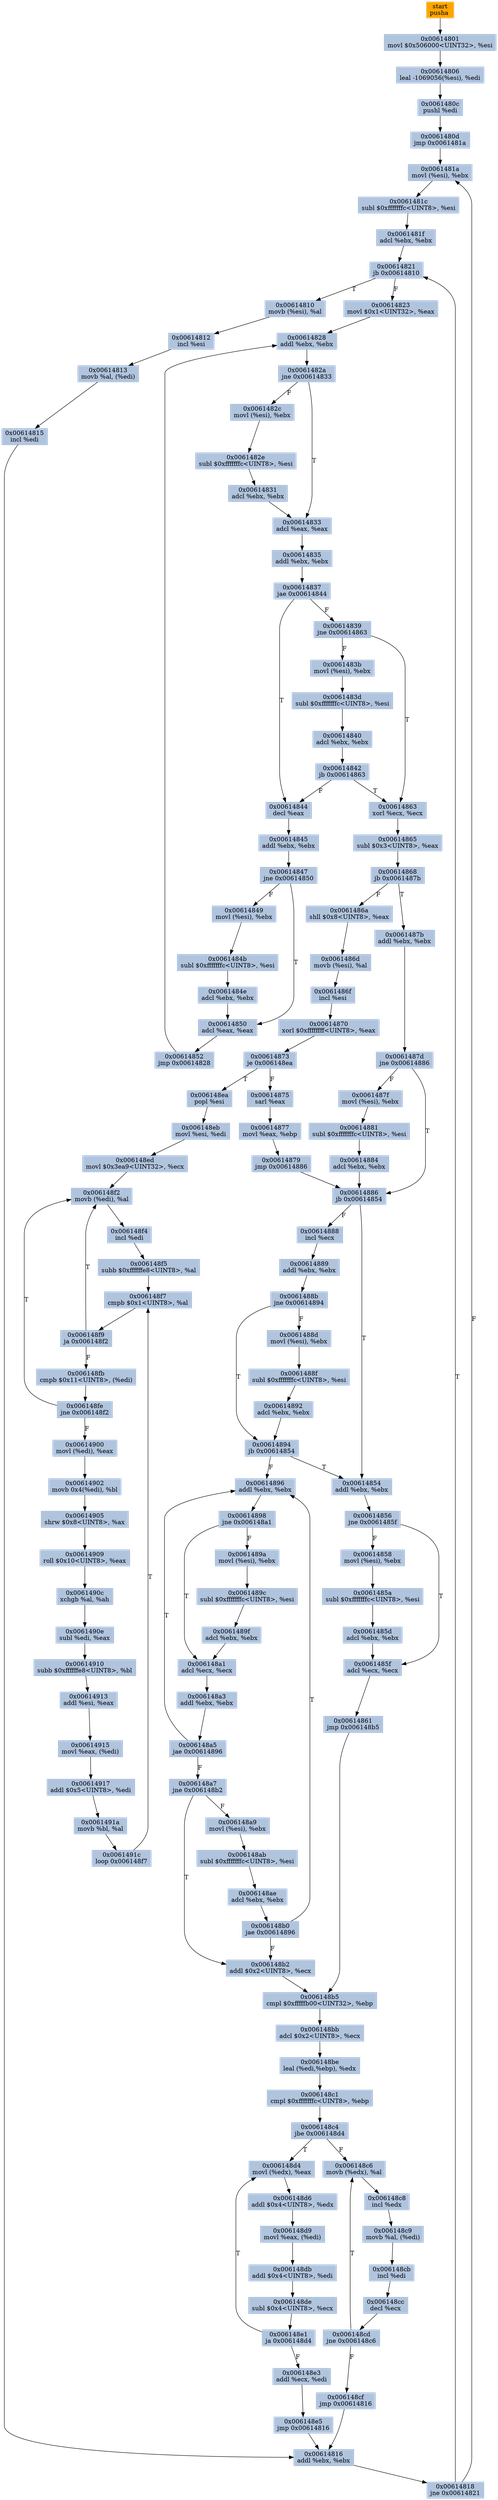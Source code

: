 digraph G {
node[shape=rectangle,style=filled,fillcolor=lightsteelblue,color=lightsteelblue]
bgcolor="transparent"
a0x00614800pusha_[label="start\npusha ",fillcolor="orange",color="lightgrey"];
a0x00614801movl_0x506000UINT32_esi[label="0x00614801\nmovl $0x506000<UINT32>, %esi"];
a0x00614806leal__1069056esi__edi[label="0x00614806\nleal -1069056(%esi), %edi"];
a0x0061480cpushl_edi[label="0x0061480c\npushl %edi"];
a0x0061480djmp_0x0061481a[label="0x0061480d\njmp 0x0061481a"];
a0x0061481amovl_esi__ebx[label="0x0061481a\nmovl (%esi), %ebx"];
a0x0061481csubl_0xfffffffcUINT8_esi[label="0x0061481c\nsubl $0xfffffffc<UINT8>, %esi"];
a0x0061481fadcl_ebx_ebx[label="0x0061481f\nadcl %ebx, %ebx"];
a0x00614821jb_0x00614810[label="0x00614821\njb 0x00614810"];
a0x00614810movb_esi__al[label="0x00614810\nmovb (%esi), %al"];
a0x00614812incl_esi[label="0x00614812\nincl %esi"];
a0x00614813movb_al_edi_[label="0x00614813\nmovb %al, (%edi)"];
a0x00614815incl_edi[label="0x00614815\nincl %edi"];
a0x00614816addl_ebx_ebx[label="0x00614816\naddl %ebx, %ebx"];
a0x00614818jne_0x00614821[label="0x00614818\njne 0x00614821"];
a0x00614823movl_0x1UINT32_eax[label="0x00614823\nmovl $0x1<UINT32>, %eax"];
a0x00614828addl_ebx_ebx[label="0x00614828\naddl %ebx, %ebx"];
a0x0061482ajne_0x00614833[label="0x0061482a\njne 0x00614833"];
a0x00614833adcl_eax_eax[label="0x00614833\nadcl %eax, %eax"];
a0x00614835addl_ebx_ebx[label="0x00614835\naddl %ebx, %ebx"];
a0x00614837jae_0x00614844[label="0x00614837\njae 0x00614844"];
a0x00614839jne_0x00614863[label="0x00614839\njne 0x00614863"];
a0x00614863xorl_ecx_ecx[label="0x00614863\nxorl %ecx, %ecx"];
a0x00614865subl_0x3UINT8_eax[label="0x00614865\nsubl $0x3<UINT8>, %eax"];
a0x00614868jb_0x0061487b[label="0x00614868\njb 0x0061487b"];
a0x0061486ashll_0x8UINT8_eax[label="0x0061486a\nshll $0x8<UINT8>, %eax"];
a0x0061486dmovb_esi__al[label="0x0061486d\nmovb (%esi), %al"];
a0x0061486fincl_esi[label="0x0061486f\nincl %esi"];
a0x00614870xorl_0xffffffffUINT8_eax[label="0x00614870\nxorl $0xffffffff<UINT8>, %eax"];
a0x00614873je_0x006148ea[label="0x00614873\nje 0x006148ea"];
a0x00614875sarl_eax[label="0x00614875\nsarl %eax"];
a0x00614877movl_eax_ebp[label="0x00614877\nmovl %eax, %ebp"];
a0x00614879jmp_0x00614886[label="0x00614879\njmp 0x00614886"];
a0x00614886jb_0x00614854[label="0x00614886\njb 0x00614854"];
a0x00614854addl_ebx_ebx[label="0x00614854\naddl %ebx, %ebx"];
a0x00614856jne_0x0061485f[label="0x00614856\njne 0x0061485f"];
a0x0061485fadcl_ecx_ecx[label="0x0061485f\nadcl %ecx, %ecx"];
a0x00614861jmp_0x006148b5[label="0x00614861\njmp 0x006148b5"];
a0x006148b5cmpl_0xfffffb00UINT32_ebp[label="0x006148b5\ncmpl $0xfffffb00<UINT32>, %ebp"];
a0x006148bbadcl_0x2UINT8_ecx[label="0x006148bb\nadcl $0x2<UINT8>, %ecx"];
a0x006148beleal_ediebp__edx[label="0x006148be\nleal (%edi,%ebp), %edx"];
a0x006148c1cmpl_0xfffffffcUINT8_ebp[label="0x006148c1\ncmpl $0xfffffffc<UINT8>, %ebp"];
a0x006148c4jbe_0x006148d4[label="0x006148c4\njbe 0x006148d4"];
a0x006148d4movl_edx__eax[label="0x006148d4\nmovl (%edx), %eax"];
a0x006148d6addl_0x4UINT8_edx[label="0x006148d6\naddl $0x4<UINT8>, %edx"];
a0x006148d9movl_eax_edi_[label="0x006148d9\nmovl %eax, (%edi)"];
a0x006148dbaddl_0x4UINT8_edi[label="0x006148db\naddl $0x4<UINT8>, %edi"];
a0x006148desubl_0x4UINT8_ecx[label="0x006148de\nsubl $0x4<UINT8>, %ecx"];
a0x006148e1ja_0x006148d4[label="0x006148e1\nja 0x006148d4"];
a0x006148e3addl_ecx_edi[label="0x006148e3\naddl %ecx, %edi"];
a0x006148e5jmp_0x00614816[label="0x006148e5\njmp 0x00614816"];
a0x0061482cmovl_esi__ebx[label="0x0061482c\nmovl (%esi), %ebx"];
a0x0061482esubl_0xfffffffcUINT8_esi[label="0x0061482e\nsubl $0xfffffffc<UINT8>, %esi"];
a0x00614831adcl_ebx_ebx[label="0x00614831\nadcl %ebx, %ebx"];
a0x0061487baddl_ebx_ebx[label="0x0061487b\naddl %ebx, %ebx"];
a0x0061487djne_0x00614886[label="0x0061487d\njne 0x00614886"];
a0x00614888incl_ecx[label="0x00614888\nincl %ecx"];
a0x00614889addl_ebx_ebx[label="0x00614889\naddl %ebx, %ebx"];
a0x0061488bjne_0x00614894[label="0x0061488b\njne 0x00614894"];
a0x00614894jb_0x00614854[label="0x00614894\njb 0x00614854"];
a0x00614896addl_ebx_ebx[label="0x00614896\naddl %ebx, %ebx"];
a0x00614898jne_0x006148a1[label="0x00614898\njne 0x006148a1"];
a0x006148a1adcl_ecx_ecx[label="0x006148a1\nadcl %ecx, %ecx"];
a0x006148a3addl_ebx_ebx[label="0x006148a3\naddl %ebx, %ebx"];
a0x006148a5jae_0x00614896[label="0x006148a5\njae 0x00614896"];
a0x006148a7jne_0x006148b2[label="0x006148a7\njne 0x006148b2"];
a0x006148b2addl_0x2UINT8_ecx[label="0x006148b2\naddl $0x2<UINT8>, %ecx"];
a0x0061483bmovl_esi__ebx[label="0x0061483b\nmovl (%esi), %ebx"];
a0x0061483dsubl_0xfffffffcUINT8_esi[label="0x0061483d\nsubl $0xfffffffc<UINT8>, %esi"];
a0x00614840adcl_ebx_ebx[label="0x00614840\nadcl %ebx, %ebx"];
a0x00614842jb_0x00614863[label="0x00614842\njb 0x00614863"];
a0x0061488dmovl_esi__ebx[label="0x0061488d\nmovl (%esi), %ebx"];
a0x0061488fsubl_0xfffffffcUINT8_esi[label="0x0061488f\nsubl $0xfffffffc<UINT8>, %esi"];
a0x00614892adcl_ebx_ebx[label="0x00614892\nadcl %ebx, %ebx"];
a0x00614858movl_esi__ebx[label="0x00614858\nmovl (%esi), %ebx"];
a0x0061485asubl_0xfffffffcUINT8_esi[label="0x0061485a\nsubl $0xfffffffc<UINT8>, %esi"];
a0x0061485dadcl_ebx_ebx[label="0x0061485d\nadcl %ebx, %ebx"];
a0x00614844decl_eax[label="0x00614844\ndecl %eax"];
a0x00614845addl_ebx_ebx[label="0x00614845\naddl %ebx, %ebx"];
a0x00614847jne_0x00614850[label="0x00614847\njne 0x00614850"];
a0x00614850adcl_eax_eax[label="0x00614850\nadcl %eax, %eax"];
a0x00614852jmp_0x00614828[label="0x00614852\njmp 0x00614828"];
a0x006148c6movb_edx__al[label="0x006148c6\nmovb (%edx), %al"];
a0x006148c8incl_edx[label="0x006148c8\nincl %edx"];
a0x006148c9movb_al_edi_[label="0x006148c9\nmovb %al, (%edi)"];
a0x006148cbincl_edi[label="0x006148cb\nincl %edi"];
a0x006148ccdecl_ecx[label="0x006148cc\ndecl %ecx"];
a0x006148cdjne_0x006148c6[label="0x006148cd\njne 0x006148c6"];
a0x006148cfjmp_0x00614816[label="0x006148cf\njmp 0x00614816"];
a0x0061489amovl_esi__ebx[label="0x0061489a\nmovl (%esi), %ebx"];
a0x0061489csubl_0xfffffffcUINT8_esi[label="0x0061489c\nsubl $0xfffffffc<UINT8>, %esi"];
a0x0061489fadcl_ebx_ebx[label="0x0061489f\nadcl %ebx, %ebx"];
a0x00614849movl_esi__ebx[label="0x00614849\nmovl (%esi), %ebx"];
a0x0061484bsubl_0xfffffffcUINT8_esi[label="0x0061484b\nsubl $0xfffffffc<UINT8>, %esi"];
a0x0061484eadcl_ebx_ebx[label="0x0061484e\nadcl %ebx, %ebx"];
a0x006148a9movl_esi__ebx[label="0x006148a9\nmovl (%esi), %ebx"];
a0x006148absubl_0xfffffffcUINT8_esi[label="0x006148ab\nsubl $0xfffffffc<UINT8>, %esi"];
a0x006148aeadcl_ebx_ebx[label="0x006148ae\nadcl %ebx, %ebx"];
a0x006148b0jae_0x00614896[label="0x006148b0\njae 0x00614896"];
a0x0061487fmovl_esi__ebx[label="0x0061487f\nmovl (%esi), %ebx"];
a0x00614881subl_0xfffffffcUINT8_esi[label="0x00614881\nsubl $0xfffffffc<UINT8>, %esi"];
a0x00614884adcl_ebx_ebx[label="0x00614884\nadcl %ebx, %ebx"];
a0x006148eapopl_esi[label="0x006148ea\npopl %esi"];
a0x006148ebmovl_esi_edi[label="0x006148eb\nmovl %esi, %edi"];
a0x006148edmovl_0x3ea9UINT32_ecx[label="0x006148ed\nmovl $0x3ea9<UINT32>, %ecx"];
a0x006148f2movb_edi__al[label="0x006148f2\nmovb (%edi), %al"];
a0x006148f4incl_edi[label="0x006148f4\nincl %edi"];
a0x006148f5subb_0xffffffe8UINT8_al[label="0x006148f5\nsubb $0xffffffe8<UINT8>, %al"];
a0x006148f7cmpb_0x1UINT8_al[label="0x006148f7\ncmpb $0x1<UINT8>, %al"];
a0x006148f9ja_0x006148f2[label="0x006148f9\nja 0x006148f2"];
a0x006148fbcmpb_0x11UINT8_edi_[label="0x006148fb\ncmpb $0x11<UINT8>, (%edi)"];
a0x006148fejne_0x006148f2[label="0x006148fe\njne 0x006148f2"];
a0x00614900movl_edi__eax[label="0x00614900\nmovl (%edi), %eax"];
a0x00614902movb_0x4edi__bl[label="0x00614902\nmovb 0x4(%edi), %bl"];
a0x00614905shrw_0x8UINT8_ax[label="0x00614905\nshrw $0x8<UINT8>, %ax"];
a0x00614909roll_0x10UINT8_eax[label="0x00614909\nroll $0x10<UINT8>, %eax"];
a0x0061490cxchgb_al_ah[label="0x0061490c\nxchgb %al, %ah"];
a0x0061490esubl_edi_eax[label="0x0061490e\nsubl %edi, %eax"];
a0x00614910subb_0xffffffe8UINT8_bl[label="0x00614910\nsubb $0xffffffe8<UINT8>, %bl"];
a0x00614913addl_esi_eax[label="0x00614913\naddl %esi, %eax"];
a0x00614915movl_eax_edi_[label="0x00614915\nmovl %eax, (%edi)"];
a0x00614917addl_0x5UINT8_edi[label="0x00614917\naddl $0x5<UINT8>, %edi"];
a0x0061491amovb_bl_al[label="0x0061491a\nmovb %bl, %al"];
a0x0061491cloop_0x006148f7[label="0x0061491c\nloop 0x006148f7"];
a0x00614800pusha_ -> a0x00614801movl_0x506000UINT32_esi [color="#000000"];
a0x00614801movl_0x506000UINT32_esi -> a0x00614806leal__1069056esi__edi [color="#000000"];
a0x00614806leal__1069056esi__edi -> a0x0061480cpushl_edi [color="#000000"];
a0x0061480cpushl_edi -> a0x0061480djmp_0x0061481a [color="#000000"];
a0x0061480djmp_0x0061481a -> a0x0061481amovl_esi__ebx [color="#000000"];
a0x0061481amovl_esi__ebx -> a0x0061481csubl_0xfffffffcUINT8_esi [color="#000000"];
a0x0061481csubl_0xfffffffcUINT8_esi -> a0x0061481fadcl_ebx_ebx [color="#000000"];
a0x0061481fadcl_ebx_ebx -> a0x00614821jb_0x00614810 [color="#000000"];
a0x00614821jb_0x00614810 -> a0x00614810movb_esi__al [color="#000000",label="T"];
a0x00614810movb_esi__al -> a0x00614812incl_esi [color="#000000"];
a0x00614812incl_esi -> a0x00614813movb_al_edi_ [color="#000000"];
a0x00614813movb_al_edi_ -> a0x00614815incl_edi [color="#000000"];
a0x00614815incl_edi -> a0x00614816addl_ebx_ebx [color="#000000"];
a0x00614816addl_ebx_ebx -> a0x00614818jne_0x00614821 [color="#000000"];
a0x00614818jne_0x00614821 -> a0x00614821jb_0x00614810 [color="#000000",label="T"];
a0x00614821jb_0x00614810 -> a0x00614823movl_0x1UINT32_eax [color="#000000",label="F"];
a0x00614823movl_0x1UINT32_eax -> a0x00614828addl_ebx_ebx [color="#000000"];
a0x00614828addl_ebx_ebx -> a0x0061482ajne_0x00614833 [color="#000000"];
a0x0061482ajne_0x00614833 -> a0x00614833adcl_eax_eax [color="#000000",label="T"];
a0x00614833adcl_eax_eax -> a0x00614835addl_ebx_ebx [color="#000000"];
a0x00614835addl_ebx_ebx -> a0x00614837jae_0x00614844 [color="#000000"];
a0x00614837jae_0x00614844 -> a0x00614839jne_0x00614863 [color="#000000",label="F"];
a0x00614839jne_0x00614863 -> a0x00614863xorl_ecx_ecx [color="#000000",label="T"];
a0x00614863xorl_ecx_ecx -> a0x00614865subl_0x3UINT8_eax [color="#000000"];
a0x00614865subl_0x3UINT8_eax -> a0x00614868jb_0x0061487b [color="#000000"];
a0x00614868jb_0x0061487b -> a0x0061486ashll_0x8UINT8_eax [color="#000000",label="F"];
a0x0061486ashll_0x8UINT8_eax -> a0x0061486dmovb_esi__al [color="#000000"];
a0x0061486dmovb_esi__al -> a0x0061486fincl_esi [color="#000000"];
a0x0061486fincl_esi -> a0x00614870xorl_0xffffffffUINT8_eax [color="#000000"];
a0x00614870xorl_0xffffffffUINT8_eax -> a0x00614873je_0x006148ea [color="#000000"];
a0x00614873je_0x006148ea -> a0x00614875sarl_eax [color="#000000",label="F"];
a0x00614875sarl_eax -> a0x00614877movl_eax_ebp [color="#000000"];
a0x00614877movl_eax_ebp -> a0x00614879jmp_0x00614886 [color="#000000"];
a0x00614879jmp_0x00614886 -> a0x00614886jb_0x00614854 [color="#000000"];
a0x00614886jb_0x00614854 -> a0x00614854addl_ebx_ebx [color="#000000",label="T"];
a0x00614854addl_ebx_ebx -> a0x00614856jne_0x0061485f [color="#000000"];
a0x00614856jne_0x0061485f -> a0x0061485fadcl_ecx_ecx [color="#000000",label="T"];
a0x0061485fadcl_ecx_ecx -> a0x00614861jmp_0x006148b5 [color="#000000"];
a0x00614861jmp_0x006148b5 -> a0x006148b5cmpl_0xfffffb00UINT32_ebp [color="#000000"];
a0x006148b5cmpl_0xfffffb00UINT32_ebp -> a0x006148bbadcl_0x2UINT8_ecx [color="#000000"];
a0x006148bbadcl_0x2UINT8_ecx -> a0x006148beleal_ediebp__edx [color="#000000"];
a0x006148beleal_ediebp__edx -> a0x006148c1cmpl_0xfffffffcUINT8_ebp [color="#000000"];
a0x006148c1cmpl_0xfffffffcUINT8_ebp -> a0x006148c4jbe_0x006148d4 [color="#000000"];
a0x006148c4jbe_0x006148d4 -> a0x006148d4movl_edx__eax [color="#000000",label="T"];
a0x006148d4movl_edx__eax -> a0x006148d6addl_0x4UINT8_edx [color="#000000"];
a0x006148d6addl_0x4UINT8_edx -> a0x006148d9movl_eax_edi_ [color="#000000"];
a0x006148d9movl_eax_edi_ -> a0x006148dbaddl_0x4UINT8_edi [color="#000000"];
a0x006148dbaddl_0x4UINT8_edi -> a0x006148desubl_0x4UINT8_ecx [color="#000000"];
a0x006148desubl_0x4UINT8_ecx -> a0x006148e1ja_0x006148d4 [color="#000000"];
a0x006148e1ja_0x006148d4 -> a0x006148e3addl_ecx_edi [color="#000000",label="F"];
a0x006148e3addl_ecx_edi -> a0x006148e5jmp_0x00614816 [color="#000000"];
a0x006148e5jmp_0x00614816 -> a0x00614816addl_ebx_ebx [color="#000000"];
a0x0061482ajne_0x00614833 -> a0x0061482cmovl_esi__ebx [color="#000000",label="F"];
a0x0061482cmovl_esi__ebx -> a0x0061482esubl_0xfffffffcUINT8_esi [color="#000000"];
a0x0061482esubl_0xfffffffcUINT8_esi -> a0x00614831adcl_ebx_ebx [color="#000000"];
a0x00614831adcl_ebx_ebx -> a0x00614833adcl_eax_eax [color="#000000"];
a0x00614868jb_0x0061487b -> a0x0061487baddl_ebx_ebx [color="#000000",label="T"];
a0x0061487baddl_ebx_ebx -> a0x0061487djne_0x00614886 [color="#000000"];
a0x0061487djne_0x00614886 -> a0x00614886jb_0x00614854 [color="#000000",label="T"];
a0x00614886jb_0x00614854 -> a0x00614888incl_ecx [color="#000000",label="F"];
a0x00614888incl_ecx -> a0x00614889addl_ebx_ebx [color="#000000"];
a0x00614889addl_ebx_ebx -> a0x0061488bjne_0x00614894 [color="#000000"];
a0x0061488bjne_0x00614894 -> a0x00614894jb_0x00614854 [color="#000000",label="T"];
a0x00614894jb_0x00614854 -> a0x00614854addl_ebx_ebx [color="#000000",label="T"];
a0x00614894jb_0x00614854 -> a0x00614896addl_ebx_ebx [color="#000000",label="F"];
a0x00614896addl_ebx_ebx -> a0x00614898jne_0x006148a1 [color="#000000"];
a0x00614898jne_0x006148a1 -> a0x006148a1adcl_ecx_ecx [color="#000000",label="T"];
a0x006148a1adcl_ecx_ecx -> a0x006148a3addl_ebx_ebx [color="#000000"];
a0x006148a3addl_ebx_ebx -> a0x006148a5jae_0x00614896 [color="#000000"];
a0x006148a5jae_0x00614896 -> a0x00614896addl_ebx_ebx [color="#000000",label="T"];
a0x006148a5jae_0x00614896 -> a0x006148a7jne_0x006148b2 [color="#000000",label="F"];
a0x006148a7jne_0x006148b2 -> a0x006148b2addl_0x2UINT8_ecx [color="#000000",label="T"];
a0x006148b2addl_0x2UINT8_ecx -> a0x006148b5cmpl_0xfffffb00UINT32_ebp [color="#000000"];
a0x006148e1ja_0x006148d4 -> a0x006148d4movl_edx__eax [color="#000000",label="T"];
a0x00614839jne_0x00614863 -> a0x0061483bmovl_esi__ebx [color="#000000",label="F"];
a0x0061483bmovl_esi__ebx -> a0x0061483dsubl_0xfffffffcUINT8_esi [color="#000000"];
a0x0061483dsubl_0xfffffffcUINT8_esi -> a0x00614840adcl_ebx_ebx [color="#000000"];
a0x00614840adcl_ebx_ebx -> a0x00614842jb_0x00614863 [color="#000000"];
a0x00614842jb_0x00614863 -> a0x00614863xorl_ecx_ecx [color="#000000",label="T"];
a0x00614818jne_0x00614821 -> a0x0061481amovl_esi__ebx [color="#000000",label="F"];
a0x0061488bjne_0x00614894 -> a0x0061488dmovl_esi__ebx [color="#000000",label="F"];
a0x0061488dmovl_esi__ebx -> a0x0061488fsubl_0xfffffffcUINT8_esi [color="#000000"];
a0x0061488fsubl_0xfffffffcUINT8_esi -> a0x00614892adcl_ebx_ebx [color="#000000"];
a0x00614892adcl_ebx_ebx -> a0x00614894jb_0x00614854 [color="#000000"];
a0x00614856jne_0x0061485f -> a0x00614858movl_esi__ebx [color="#000000",label="F"];
a0x00614858movl_esi__ebx -> a0x0061485asubl_0xfffffffcUINT8_esi [color="#000000"];
a0x0061485asubl_0xfffffffcUINT8_esi -> a0x0061485dadcl_ebx_ebx [color="#000000"];
a0x0061485dadcl_ebx_ebx -> a0x0061485fadcl_ecx_ecx [color="#000000"];
a0x00614837jae_0x00614844 -> a0x00614844decl_eax [color="#000000",label="T"];
a0x00614844decl_eax -> a0x00614845addl_ebx_ebx [color="#000000"];
a0x00614845addl_ebx_ebx -> a0x00614847jne_0x00614850 [color="#000000"];
a0x00614847jne_0x00614850 -> a0x00614850adcl_eax_eax [color="#000000",label="T"];
a0x00614850adcl_eax_eax -> a0x00614852jmp_0x00614828 [color="#000000"];
a0x00614852jmp_0x00614828 -> a0x00614828addl_ebx_ebx [color="#000000"];
a0x006148c4jbe_0x006148d4 -> a0x006148c6movb_edx__al [color="#000000",label="F"];
a0x006148c6movb_edx__al -> a0x006148c8incl_edx [color="#000000"];
a0x006148c8incl_edx -> a0x006148c9movb_al_edi_ [color="#000000"];
a0x006148c9movb_al_edi_ -> a0x006148cbincl_edi [color="#000000"];
a0x006148cbincl_edi -> a0x006148ccdecl_ecx [color="#000000"];
a0x006148ccdecl_ecx -> a0x006148cdjne_0x006148c6 [color="#000000"];
a0x006148cdjne_0x006148c6 -> a0x006148c6movb_edx__al [color="#000000",label="T"];
a0x006148cdjne_0x006148c6 -> a0x006148cfjmp_0x00614816 [color="#000000",label="F"];
a0x006148cfjmp_0x00614816 -> a0x00614816addl_ebx_ebx [color="#000000"];
a0x00614842jb_0x00614863 -> a0x00614844decl_eax [color="#000000",label="F"];
a0x00614898jne_0x006148a1 -> a0x0061489amovl_esi__ebx [color="#000000",label="F"];
a0x0061489amovl_esi__ebx -> a0x0061489csubl_0xfffffffcUINT8_esi [color="#000000"];
a0x0061489csubl_0xfffffffcUINT8_esi -> a0x0061489fadcl_ebx_ebx [color="#000000"];
a0x0061489fadcl_ebx_ebx -> a0x006148a1adcl_ecx_ecx [color="#000000"];
a0x00614847jne_0x00614850 -> a0x00614849movl_esi__ebx [color="#000000",label="F"];
a0x00614849movl_esi__ebx -> a0x0061484bsubl_0xfffffffcUINT8_esi [color="#000000"];
a0x0061484bsubl_0xfffffffcUINT8_esi -> a0x0061484eadcl_ebx_ebx [color="#000000"];
a0x0061484eadcl_ebx_ebx -> a0x00614850adcl_eax_eax [color="#000000"];
a0x006148a7jne_0x006148b2 -> a0x006148a9movl_esi__ebx [color="#000000",label="F"];
a0x006148a9movl_esi__ebx -> a0x006148absubl_0xfffffffcUINT8_esi [color="#000000"];
a0x006148absubl_0xfffffffcUINT8_esi -> a0x006148aeadcl_ebx_ebx [color="#000000"];
a0x006148aeadcl_ebx_ebx -> a0x006148b0jae_0x00614896 [color="#000000"];
a0x006148b0jae_0x00614896 -> a0x006148b2addl_0x2UINT8_ecx [color="#000000",label="F"];
a0x0061487djne_0x00614886 -> a0x0061487fmovl_esi__ebx [color="#000000",label="F"];
a0x0061487fmovl_esi__ebx -> a0x00614881subl_0xfffffffcUINT8_esi [color="#000000"];
a0x00614881subl_0xfffffffcUINT8_esi -> a0x00614884adcl_ebx_ebx [color="#000000"];
a0x00614884adcl_ebx_ebx -> a0x00614886jb_0x00614854 [color="#000000"];
a0x006148b0jae_0x00614896 -> a0x00614896addl_ebx_ebx [color="#000000",label="T"];
a0x00614873je_0x006148ea -> a0x006148eapopl_esi [color="#000000",label="T"];
a0x006148eapopl_esi -> a0x006148ebmovl_esi_edi [color="#000000"];
a0x006148ebmovl_esi_edi -> a0x006148edmovl_0x3ea9UINT32_ecx [color="#000000"];
a0x006148edmovl_0x3ea9UINT32_ecx -> a0x006148f2movb_edi__al [color="#000000"];
a0x006148f2movb_edi__al -> a0x006148f4incl_edi [color="#000000"];
a0x006148f4incl_edi -> a0x006148f5subb_0xffffffe8UINT8_al [color="#000000"];
a0x006148f5subb_0xffffffe8UINT8_al -> a0x006148f7cmpb_0x1UINT8_al [color="#000000"];
a0x006148f7cmpb_0x1UINT8_al -> a0x006148f9ja_0x006148f2 [color="#000000"];
a0x006148f9ja_0x006148f2 -> a0x006148f2movb_edi__al [color="#000000",label="T"];
a0x006148f9ja_0x006148f2 -> a0x006148fbcmpb_0x11UINT8_edi_ [color="#000000",label="F"];
a0x006148fbcmpb_0x11UINT8_edi_ -> a0x006148fejne_0x006148f2 [color="#000000"];
a0x006148fejne_0x006148f2 -> a0x00614900movl_edi__eax [color="#000000",label="F"];
a0x00614900movl_edi__eax -> a0x00614902movb_0x4edi__bl [color="#000000"];
a0x00614902movb_0x4edi__bl -> a0x00614905shrw_0x8UINT8_ax [color="#000000"];
a0x00614905shrw_0x8UINT8_ax -> a0x00614909roll_0x10UINT8_eax [color="#000000"];
a0x00614909roll_0x10UINT8_eax -> a0x0061490cxchgb_al_ah [color="#000000"];
a0x0061490cxchgb_al_ah -> a0x0061490esubl_edi_eax [color="#000000"];
a0x0061490esubl_edi_eax -> a0x00614910subb_0xffffffe8UINT8_bl [color="#000000"];
a0x00614910subb_0xffffffe8UINT8_bl -> a0x00614913addl_esi_eax [color="#000000"];
a0x00614913addl_esi_eax -> a0x00614915movl_eax_edi_ [color="#000000"];
a0x00614915movl_eax_edi_ -> a0x00614917addl_0x5UINT8_edi [color="#000000"];
a0x00614917addl_0x5UINT8_edi -> a0x0061491amovb_bl_al [color="#000000"];
a0x0061491amovb_bl_al -> a0x0061491cloop_0x006148f7 [color="#000000"];
a0x0061491cloop_0x006148f7 -> a0x006148f7cmpb_0x1UINT8_al [color="#000000",label="T"];
a0x006148fejne_0x006148f2 -> a0x006148f2movb_edi__al [color="#000000",label="T"];
}
